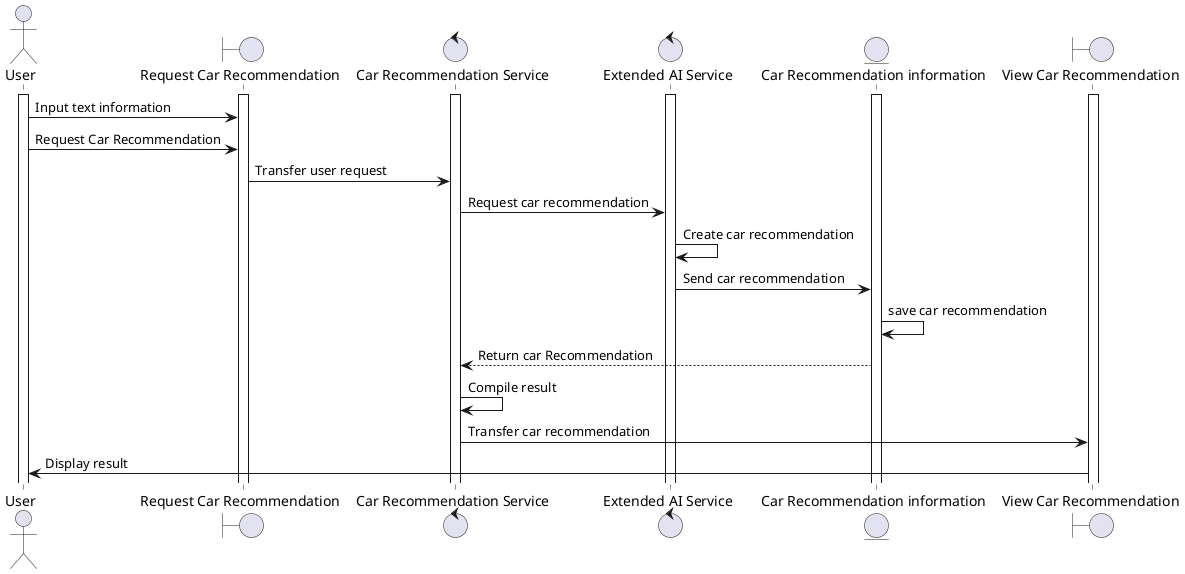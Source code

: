 @startuml

actor User
boundary "Request Car Recommendation"
control "Car Recommendation Service"
control "Extended AI Service"
entity "Car Recommendation information"
boundary "View Car Recommendation"



activate User
activate "Car Recommendation Service"
activate "Extended AI Service"
activate "Request Car Recommendation"
activate "View Car Recommendation"
activate "Car Recommendation information"

User -> "Request Car Recommendation": Input text information
User -> "Request Car Recommendation": Request Car Recommendation
"Request Car Recommendation"->"Car Recommendation Service": Transfer user request
"Car Recommendation Service"->"Extended AI Service": Request car recommendation
"Extended AI Service"->"Extended AI Service": Create car recommendation
"Extended AI Service"->"Car Recommendation information": Send car recommendation
"Car Recommendation information"->"Car Recommendation information": save car recommendation
"Car Recommendation Service"<--"Car Recommendation information": Return car Recommendation
"Car Recommendation Service"->"Car Recommendation Service": Compile result
"Car Recommendation Service"->"View Car Recommendation": Transfer car recommendation
"View Car Recommendation"->User: Display result





@enduml